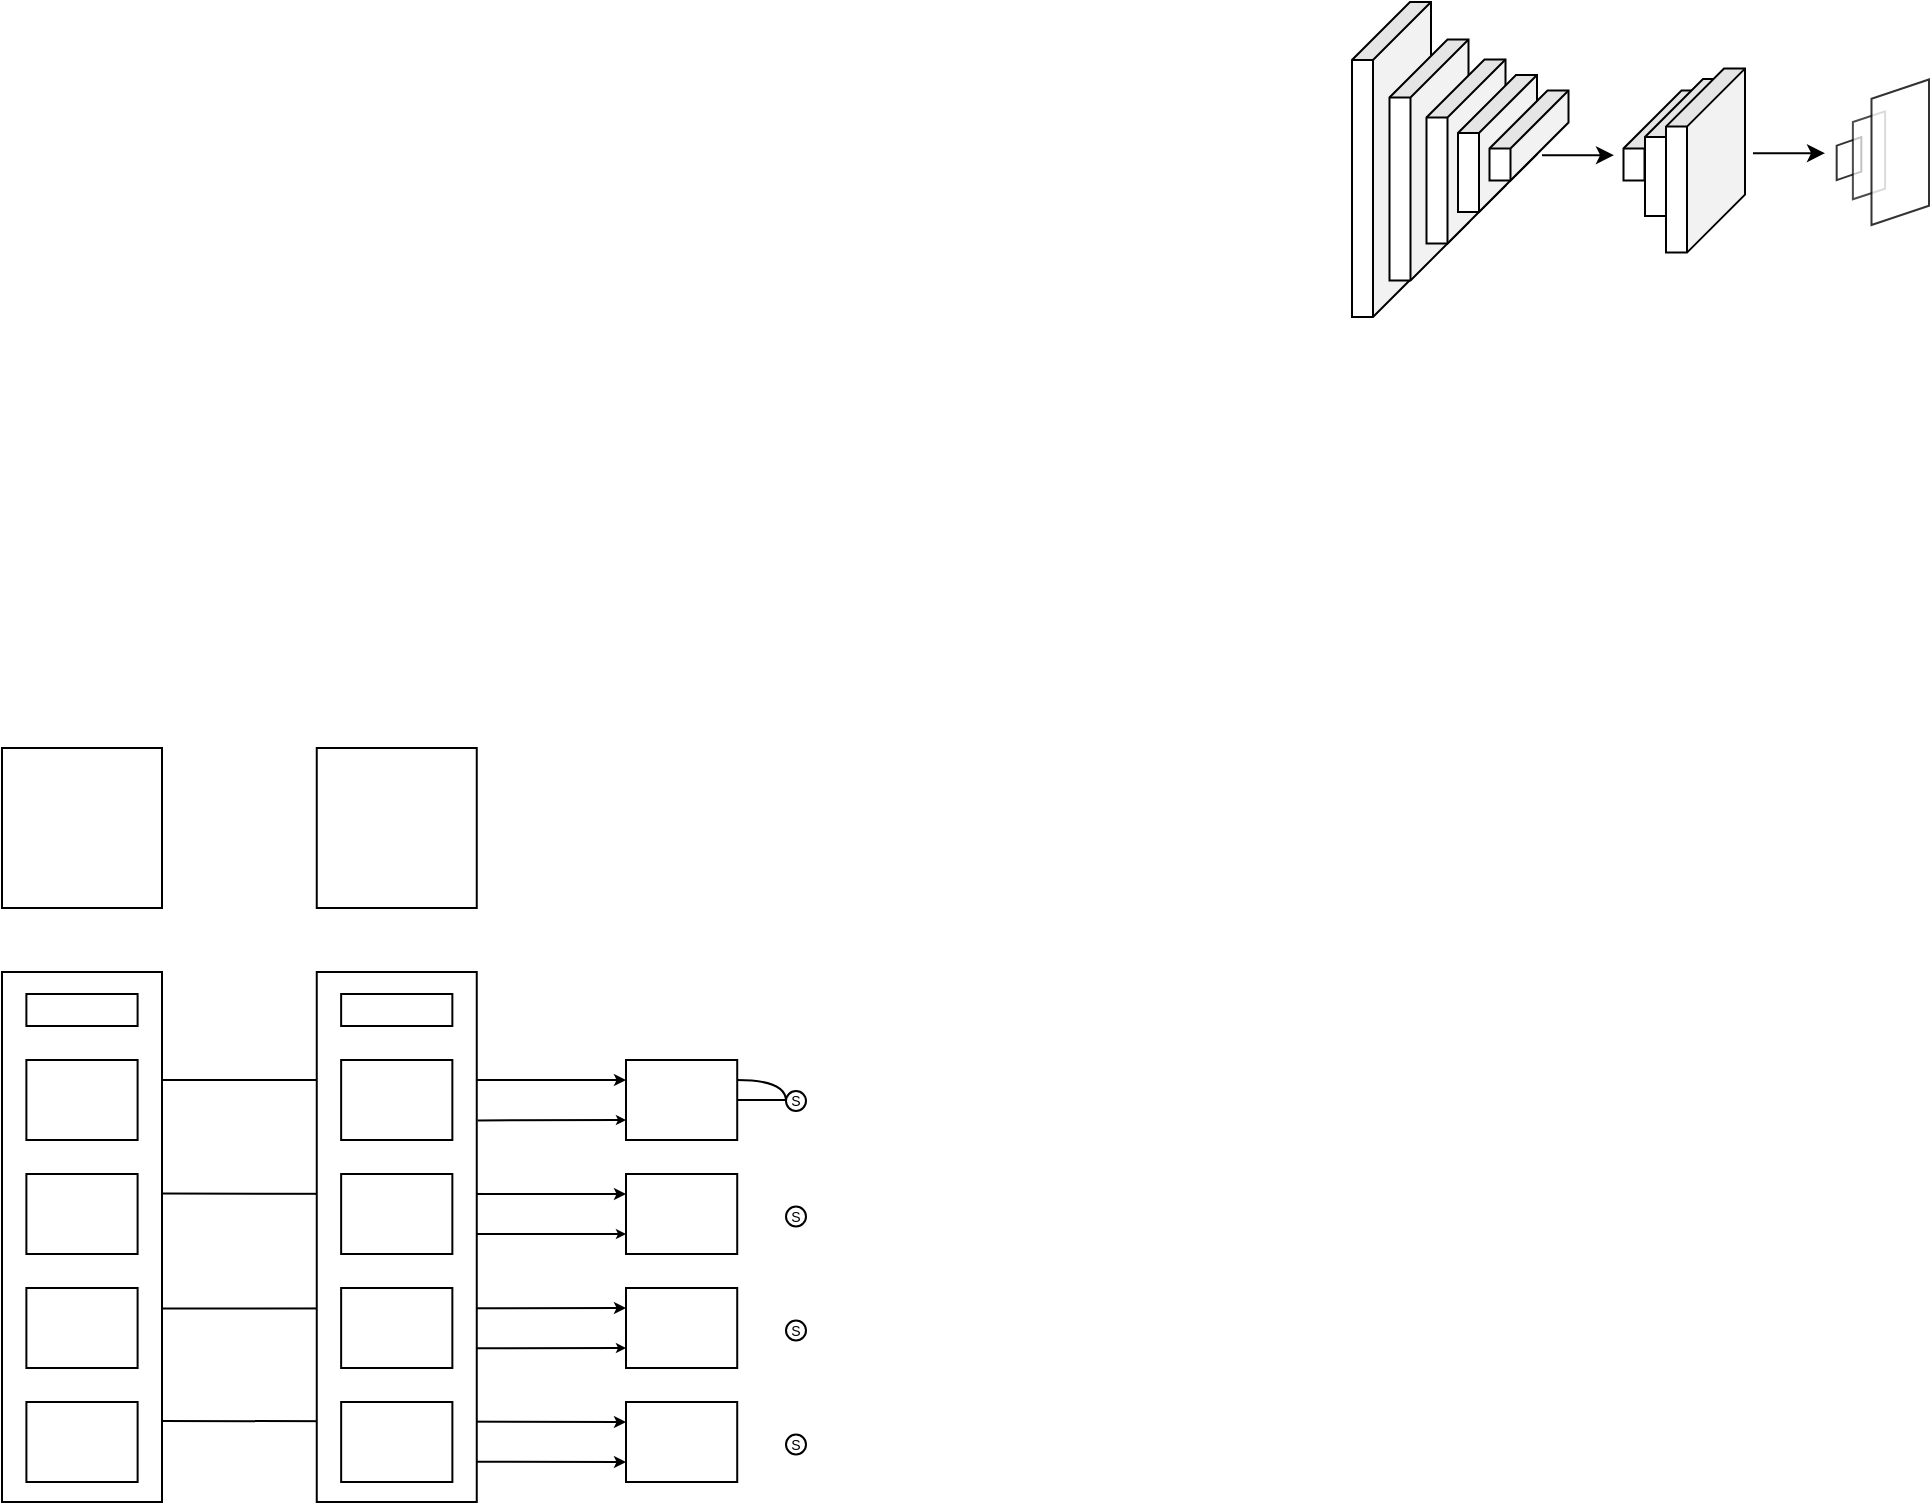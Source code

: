 <mxfile version="24.8.3">
  <diagram name="第 1 页" id="Jaq1JRCkrECC7zMK7oo5">
    <mxGraphModel dx="1458" dy="313" grid="1" gridSize="10" guides="1" tooltips="1" connect="1" arrows="1" fold="1" page="1" pageScale="1" pageWidth="827" pageHeight="1169" background="none" math="0" shadow="0">
      <root>
        <mxCell id="0" />
        <mxCell id="1" parent="0" />
        <mxCell id="ckDsBdBry1wg4cDhe6d8-78" value="" style="endArrow=classic;html=1;rounded=0;endSize=3;entryX=0;entryY=0.25;entryDx=0;entryDy=0;exitX=1.006;exitY=0.635;exitDx=0;exitDy=0;exitPerimeter=0;" edge="1" parent="1" source="ckDsBdBry1wg4cDhe6d8-23" target="ckDsBdBry1wg4cDhe6d8-30">
          <mxGeometry width="50" height="50" relative="1" as="geometry">
            <mxPoint x="-290" y="1568" as="sourcePoint" />
            <mxPoint x="30" y="1570" as="targetPoint" />
          </mxGeometry>
        </mxCell>
        <mxCell id="ckDsBdBry1wg4cDhe6d8-80" value="" style="endArrow=classic;html=1;rounded=0;endSize=3;entryX=0;entryY=0.25;entryDx=0;entryDy=0;exitX=1.004;exitY=0.847;exitDx=0;exitDy=0;exitPerimeter=0;" edge="1" parent="1" source="ckDsBdBry1wg4cDhe6d8-23" target="ckDsBdBry1wg4cDhe6d8-43">
          <mxGeometry width="50" height="50" relative="1" as="geometry">
            <mxPoint x="-290" y="1625" as="sourcePoint" />
            <mxPoint x="52.2" y="1634.86" as="targetPoint" />
          </mxGeometry>
        </mxCell>
        <mxCell id="ckDsBdBry1wg4cDhe6d8-77" value="" style="endArrow=classic;html=1;rounded=0;exitX=1;exitY=0.75;exitDx=0;exitDy=0;curved=0;strokeColor=default;strokeWidth=1;jumpStyle=none;endSize=2;entryX=0;entryY=0.75;entryDx=0;entryDy=0;" edge="1" parent="1" source="ckDsBdBry1wg4cDhe6d8-29" target="ckDsBdBry1wg4cDhe6d8-40">
          <mxGeometry width="50" height="50" relative="1" as="geometry">
            <mxPoint x="-134.62" y="1532.43" as="sourcePoint" />
            <mxPoint x="-25.62" y="1530" as="targetPoint" />
          </mxGeometry>
        </mxCell>
        <mxCell id="ckDsBdBry1wg4cDhe6d8-76" value="" style="endArrow=classic;html=1;rounded=0;endSize=3;entryX=0;entryY=0.25;entryDx=0;entryDy=0;exitX=0.999;exitY=0.418;exitDx=0;exitDy=0;exitPerimeter=0;" edge="1" parent="1" source="ckDsBdBry1wg4cDhe6d8-23" target="ckDsBdBry1wg4cDhe6d8-40">
          <mxGeometry width="50" height="50" relative="1" as="geometry">
            <mxPoint x="-290" y="1511" as="sourcePoint" />
            <mxPoint x="30" y="1510" as="targetPoint" />
          </mxGeometry>
        </mxCell>
        <mxCell id="ckDsBdBry1wg4cDhe6d8-48" value="" style="endArrow=classic;html=1;rounded=0;exitX=1;exitY=0.25;exitDx=0;exitDy=0;entryX=0;entryY=0.25;entryDx=0;entryDy=0;endSize=3;" edge="1" parent="1" target="ckDsBdBry1wg4cDhe6d8-39">
          <mxGeometry width="50" height="50" relative="1" as="geometry">
            <mxPoint x="-359.81" y="1454" as="sourcePoint" />
            <mxPoint x="-15.61" y="1454" as="targetPoint" />
          </mxGeometry>
        </mxCell>
        <mxCell id="ckDsBdBry1wg4cDhe6d8-1" value="" style="shape=cube;whiteSpace=wrap;html=1;boundedLbl=1;backgroundOutline=1;darkOpacity=0.05;darkOpacity2=0.1;size=29;rotation=90;" vertex="1" parent="1">
          <mxGeometry x="244" y="974" width="157.5" height="39.5" as="geometry" />
        </mxCell>
        <mxCell id="ckDsBdBry1wg4cDhe6d8-2" value="" style="shape=cube;whiteSpace=wrap;html=1;boundedLbl=1;backgroundOutline=1;darkOpacity=0.05;darkOpacity2=0.1;size=29;rotation=90;" vertex="1" parent="1">
          <mxGeometry x="281.25" y="974.25" width="120.5" height="39.5" as="geometry" />
        </mxCell>
        <mxCell id="ckDsBdBry1wg4cDhe6d8-3" value="" style="shape=cube;whiteSpace=wrap;html=1;boundedLbl=1;backgroundOutline=1;darkOpacity=0.05;darkOpacity2=0.1;size=29;rotation=90;" vertex="1" parent="1">
          <mxGeometry x="314" y="970" width="92" height="39.5" as="geometry" />
        </mxCell>
        <mxCell id="ckDsBdBry1wg4cDhe6d8-4" value="" style="shape=cube;whiteSpace=wrap;html=1;boundedLbl=1;backgroundOutline=1;darkOpacity=0.05;darkOpacity2=0.1;size=29;rotation=90;" vertex="1" parent="1">
          <mxGeometry x="341.5" y="966" width="68.5" height="39.5" as="geometry" />
        </mxCell>
        <mxCell id="ckDsBdBry1wg4cDhe6d8-5" value="" style="shape=cube;whiteSpace=wrap;html=1;boundedLbl=1;backgroundOutline=1;darkOpacity=0.05;darkOpacity2=0.1;size=29;rotation=90;" vertex="1" parent="1">
          <mxGeometry x="369" y="962" width="45" height="39.5" as="geometry" />
        </mxCell>
        <mxCell id="ckDsBdBry1wg4cDhe6d8-6" value="" style="shape=cube;whiteSpace=wrap;html=1;boundedLbl=1;backgroundOutline=1;darkOpacity=0.05;darkOpacity2=0.1;size=29;rotation=90;" vertex="1" parent="1">
          <mxGeometry x="436" y="962" width="45" height="39.5" as="geometry" />
        </mxCell>
        <mxCell id="ckDsBdBry1wg4cDhe6d8-7" value="" style="shape=cube;whiteSpace=wrap;html=1;boundedLbl=1;backgroundOutline=1;darkOpacity=0.05;darkOpacity2=0.1;size=29;rotation=90;" vertex="1" parent="1">
          <mxGeometry x="435" y="968" width="68.5" height="39.5" as="geometry" />
        </mxCell>
        <mxCell id="ckDsBdBry1wg4cDhe6d8-8" value="" style="shape=cube;whiteSpace=wrap;html=1;boundedLbl=1;backgroundOutline=1;darkOpacity=0.05;darkOpacity2=0.1;size=29;rotation=90;" vertex="1" parent="1">
          <mxGeometry x="446.5" y="967" width="68.5" height="37.5" as="geometry" />
        </mxCell>
        <mxCell id="ckDsBdBry1wg4cDhe6d8-9" value="" style="shape=cube;whiteSpace=wrap;html=1;boundedLbl=1;backgroundOutline=1;darkOpacity=0.05;darkOpacity2=0.1;size=29;rotation=90;" vertex="1" parent="1">
          <mxGeometry x="433.75" y="974.55" width="92" height="39.5" as="geometry" />
        </mxCell>
        <mxCell id="ckDsBdBry1wg4cDhe6d8-10" value="" style="endArrow=classic;html=1;rounded=0;" edge="1" parent="1">
          <mxGeometry width="50" height="50" relative="1" as="geometry">
            <mxPoint x="398" y="991.58" as="sourcePoint" />
            <mxPoint x="434" y="991.58" as="targetPoint" />
          </mxGeometry>
        </mxCell>
        <mxCell id="ckDsBdBry1wg4cDhe6d8-11" value="" style="endArrow=classic;html=1;rounded=0;" edge="1" parent="1">
          <mxGeometry width="50" height="50" relative="1" as="geometry">
            <mxPoint x="503.5" y="990.58" as="sourcePoint" />
            <mxPoint x="539.5" y="990.58" as="targetPoint" />
          </mxGeometry>
        </mxCell>
        <mxCell id="ckDsBdBry1wg4cDhe6d8-12" value="" style="shape=parallelogram;perimeter=parallelogramPerimeter;whiteSpace=wrap;html=1;fixedSize=1;rotation=90;flipH=1;size=4.25;opacity=80;" vertex="1" parent="1">
          <mxGeometry x="540.75" y="987.14" width="21.5" height="12.32" as="geometry" />
        </mxCell>
        <mxCell id="ckDsBdBry1wg4cDhe6d8-13" value="" style="shape=parallelogram;perimeter=parallelogramPerimeter;whiteSpace=wrap;html=1;fixedSize=1;rotation=90;flipH=1;size=5.317;textOpacity=10;opacity=70;" vertex="1" parent="1">
          <mxGeometry x="539.5" y="983.59" width="44" height="16.12" as="geometry" />
        </mxCell>
        <mxCell id="ckDsBdBry1wg4cDhe6d8-14" value="" style="shape=parallelogram;perimeter=parallelogramPerimeter;whiteSpace=wrap;html=1;fixedSize=1;rotation=90;flipH=1;size=9.625;textOpacity=0;opacity=80;" vertex="1" parent="1">
          <mxGeometry x="540.75" y="975.75" width="72.75" height="28.75" as="geometry" />
        </mxCell>
        <mxCell id="ckDsBdBry1wg4cDhe6d8-15" value="" style="whiteSpace=wrap;html=1;aspect=fixed;" vertex="1" parent="1">
          <mxGeometry x="-372" y="1288" width="80" height="80" as="geometry" />
        </mxCell>
        <mxCell id="ckDsBdBry1wg4cDhe6d8-16" value="" style="whiteSpace=wrap;html=1;aspect=fixed;" vertex="1" parent="1">
          <mxGeometry x="-214.62" y="1288" width="80" height="80" as="geometry" />
        </mxCell>
        <mxCell id="ckDsBdBry1wg4cDhe6d8-104" style="edgeStyle=orthogonalEdgeStyle;curved=1;rounded=0;orthogonalLoop=1;jettySize=auto;html=1;exitX=1;exitY=0.25;exitDx=0;exitDy=0;entryX=0;entryY=0.5;entryDx=0;entryDy=0;endArrow=none;endFill=0;" edge="1" parent="1" source="ckDsBdBry1wg4cDhe6d8-39" target="ckDsBdBry1wg4cDhe6d8-85">
          <mxGeometry relative="1" as="geometry">
            <Array as="points">
              <mxPoint x="20" y="1454" />
            </Array>
          </mxGeometry>
        </mxCell>
        <mxCell id="ckDsBdBry1wg4cDhe6d8-105" style="edgeStyle=orthogonalEdgeStyle;curved=1;rounded=0;orthogonalLoop=1;jettySize=auto;html=1;exitX=1;exitY=0.5;exitDx=0;exitDy=0;entryX=0;entryY=0.5;entryDx=0;entryDy=0;endArrow=none;endFill=0;" edge="1" parent="1" source="ckDsBdBry1wg4cDhe6d8-39" target="ckDsBdBry1wg4cDhe6d8-85">
          <mxGeometry relative="1" as="geometry" />
        </mxCell>
        <mxCell id="ckDsBdBry1wg4cDhe6d8-39" value="" style="rounded=0;whiteSpace=wrap;html=1;" vertex="1" parent="1">
          <mxGeometry x="-60.0" y="1444" width="55.61" height="40" as="geometry" />
        </mxCell>
        <mxCell id="ckDsBdBry1wg4cDhe6d8-40" value="" style="rounded=0;whiteSpace=wrap;html=1;" vertex="1" parent="1">
          <mxGeometry x="-60.0" y="1501" width="55.61" height="40" as="geometry" />
        </mxCell>
        <mxCell id="ckDsBdBry1wg4cDhe6d8-26" value="" style="rounded=0;whiteSpace=wrap;html=1;" vertex="1" parent="1">
          <mxGeometry x="-214.62" y="1400" width="80" height="265" as="geometry" />
        </mxCell>
        <mxCell id="ckDsBdBry1wg4cDhe6d8-27" value="" style="rounded=0;whiteSpace=wrap;html=1;" vertex="1" parent="1">
          <mxGeometry x="-202.43" y="1411" width="55.61" height="16" as="geometry" />
        </mxCell>
        <mxCell id="ckDsBdBry1wg4cDhe6d8-28" value="" style="rounded=0;whiteSpace=wrap;html=1;" vertex="1" parent="1">
          <mxGeometry x="-202.43" y="1444" width="55.61" height="40" as="geometry" />
        </mxCell>
        <mxCell id="ckDsBdBry1wg4cDhe6d8-29" value="" style="rounded=0;whiteSpace=wrap;html=1;" vertex="1" parent="1">
          <mxGeometry x="-202.43" y="1501" width="55.61" height="40" as="geometry" />
        </mxCell>
        <mxCell id="ckDsBdBry1wg4cDhe6d8-30" value="" style="rounded=0;whiteSpace=wrap;html=1;" vertex="1" parent="1">
          <mxGeometry x="-60.0" y="1558" width="55.61" height="40" as="geometry" />
        </mxCell>
        <mxCell id="ckDsBdBry1wg4cDhe6d8-31" value="" style="rounded=0;whiteSpace=wrap;html=1;" vertex="1" parent="1">
          <mxGeometry x="-202.42" y="1615" width="55.61" height="40" as="geometry" />
        </mxCell>
        <mxCell id="ckDsBdBry1wg4cDhe6d8-42" value="" style="rounded=0;whiteSpace=wrap;html=1;" vertex="1" parent="1">
          <mxGeometry x="-202.43" y="1558" width="55.61" height="40" as="geometry" />
        </mxCell>
        <mxCell id="ckDsBdBry1wg4cDhe6d8-23" value="" style="rounded=0;whiteSpace=wrap;html=1;" vertex="1" parent="1">
          <mxGeometry x="-372" y="1400" width="80" height="265" as="geometry" />
        </mxCell>
        <mxCell id="ckDsBdBry1wg4cDhe6d8-17" value="" style="rounded=0;whiteSpace=wrap;html=1;" vertex="1" parent="1">
          <mxGeometry x="-359.81" y="1411" width="55.61" height="16" as="geometry" />
        </mxCell>
        <mxCell id="ckDsBdBry1wg4cDhe6d8-18" value="" style="rounded=0;whiteSpace=wrap;html=1;" vertex="1" parent="1">
          <mxGeometry x="-359.81" y="1444" width="55.61" height="40" as="geometry" />
        </mxCell>
        <mxCell id="ckDsBdBry1wg4cDhe6d8-19" value="" style="rounded=0;whiteSpace=wrap;html=1;" vertex="1" parent="1">
          <mxGeometry x="-359.81" y="1501" width="55.61" height="40" as="geometry" />
        </mxCell>
        <mxCell id="ckDsBdBry1wg4cDhe6d8-20" value="" style="rounded=0;whiteSpace=wrap;html=1;" vertex="1" parent="1">
          <mxGeometry x="-359.81" y="1558" width="55.61" height="40" as="geometry" />
        </mxCell>
        <mxCell id="ckDsBdBry1wg4cDhe6d8-21" value="" style="rounded=0;whiteSpace=wrap;html=1;" vertex="1" parent="1">
          <mxGeometry x="-359.8" y="1615" width="55.61" height="40" as="geometry" />
        </mxCell>
        <mxCell id="ckDsBdBry1wg4cDhe6d8-43" value="" style="rounded=0;whiteSpace=wrap;html=1;" vertex="1" parent="1">
          <mxGeometry x="-60.0" y="1615" width="55.61" height="40" as="geometry" />
        </mxCell>
        <mxCell id="ckDsBdBry1wg4cDhe6d8-49" value="" style="endArrow=classic;html=1;rounded=0;entryX=0;entryY=0.75;entryDx=0;entryDy=0;exitX=1.005;exitY=0.28;exitDx=0;exitDy=0;exitPerimeter=0;curved=0;strokeColor=default;strokeWidth=1;jumpStyle=none;endSize=2;" edge="1" parent="1" source="ckDsBdBry1wg4cDhe6d8-26" target="ckDsBdBry1wg4cDhe6d8-39">
          <mxGeometry width="50" height="50" relative="1" as="geometry">
            <mxPoint x="-135.62" y="1474" as="sourcePoint" />
            <mxPoint x="-42.52" y="1510" as="targetPoint" />
          </mxGeometry>
        </mxCell>
        <mxCell id="ckDsBdBry1wg4cDhe6d8-79" value="" style="endArrow=classic;html=1;rounded=0;entryX=0;entryY=0.75;entryDx=0;entryDy=0;exitX=0.999;exitY=0.71;exitDx=0;exitDy=0;exitPerimeter=0;curved=0;strokeColor=default;strokeWidth=1;jumpStyle=none;endSize=2;" edge="1" parent="1" source="ckDsBdBry1wg4cDhe6d8-26" target="ckDsBdBry1wg4cDhe6d8-30">
          <mxGeometry width="50" height="50" relative="1" as="geometry">
            <mxPoint x="-134.62" y="1590" as="sourcePoint" />
            <mxPoint x="-15.62" y="1590" as="targetPoint" />
          </mxGeometry>
        </mxCell>
        <mxCell id="ckDsBdBry1wg4cDhe6d8-81" value="" style="endArrow=classic;html=1;rounded=0;endSize=3;entryX=0;entryY=0.75;entryDx=0;entryDy=0;exitX=1.001;exitY=0.924;exitDx=0;exitDy=0;exitPerimeter=0;" edge="1" parent="1" source="ckDsBdBry1wg4cDhe6d8-26" target="ckDsBdBry1wg4cDhe6d8-43">
          <mxGeometry width="50" height="50" relative="1" as="geometry">
            <mxPoint x="-125.62" y="1645" as="sourcePoint" />
            <mxPoint x="-43.62" y="1650" as="targetPoint" />
          </mxGeometry>
        </mxCell>
        <mxCell id="ckDsBdBry1wg4cDhe6d8-90" value="" style="group" vertex="1" connectable="0" parent="1">
          <mxGeometry x="20.0" y="1457" width="10" height="12.5" as="geometry" />
        </mxCell>
        <mxCell id="ckDsBdBry1wg4cDhe6d8-85" value="" style="ellipse;whiteSpace=wrap;html=1;aspect=fixed;" vertex="1" parent="ckDsBdBry1wg4cDhe6d8-90">
          <mxGeometry y="2.5" width="10" height="10" as="geometry" />
        </mxCell>
        <mxCell id="ckDsBdBry1wg4cDhe6d8-83" value="&lt;font style=&quot;font-size: 7px;&quot;&gt;S&lt;/font&gt;" style="text;html=1;align=center;verticalAlign=middle;whiteSpace=wrap;rounded=0;" vertex="1" parent="ckDsBdBry1wg4cDhe6d8-90">
          <mxGeometry x="1.88" width="6.25" height="12.5" as="geometry" />
        </mxCell>
        <mxCell id="ckDsBdBry1wg4cDhe6d8-92" value="" style="group" vertex="1" connectable="0" parent="1">
          <mxGeometry x="20.0" y="1514.75" width="10" height="12.5" as="geometry" />
        </mxCell>
        <mxCell id="ckDsBdBry1wg4cDhe6d8-93" value="" style="ellipse;whiteSpace=wrap;html=1;aspect=fixed;" vertex="1" parent="ckDsBdBry1wg4cDhe6d8-92">
          <mxGeometry y="2.5" width="10" height="10" as="geometry" />
        </mxCell>
        <mxCell id="ckDsBdBry1wg4cDhe6d8-94" value="&lt;font style=&quot;font-size: 7px;&quot;&gt;S&lt;/font&gt;" style="text;html=1;align=center;verticalAlign=middle;whiteSpace=wrap;rounded=0;" vertex="1" parent="ckDsBdBry1wg4cDhe6d8-92">
          <mxGeometry x="1.88" width="6.25" height="12.5" as="geometry" />
        </mxCell>
        <mxCell id="ckDsBdBry1wg4cDhe6d8-95" value="" style="group" vertex="1" connectable="0" parent="1">
          <mxGeometry x="20.0" y="1571.75" width="10" height="12.5" as="geometry" />
        </mxCell>
        <mxCell id="ckDsBdBry1wg4cDhe6d8-96" value="" style="ellipse;whiteSpace=wrap;html=1;aspect=fixed;" vertex="1" parent="ckDsBdBry1wg4cDhe6d8-95">
          <mxGeometry y="2.5" width="10" height="10" as="geometry" />
        </mxCell>
        <mxCell id="ckDsBdBry1wg4cDhe6d8-97" value="&lt;font style=&quot;font-size: 7px;&quot;&gt;S&lt;/font&gt;" style="text;html=1;align=center;verticalAlign=middle;whiteSpace=wrap;rounded=0;" vertex="1" parent="ckDsBdBry1wg4cDhe6d8-95">
          <mxGeometry x="1.88" width="6.25" height="12.5" as="geometry" />
        </mxCell>
        <mxCell id="ckDsBdBry1wg4cDhe6d8-98" value="" style="group" vertex="1" connectable="0" parent="1">
          <mxGeometry x="20.0" y="1628.75" width="10" height="12.5" as="geometry" />
        </mxCell>
        <mxCell id="ckDsBdBry1wg4cDhe6d8-99" value="" style="ellipse;whiteSpace=wrap;html=1;aspect=fixed;" vertex="1" parent="ckDsBdBry1wg4cDhe6d8-98">
          <mxGeometry y="2.5" width="10" height="10" as="geometry" />
        </mxCell>
        <mxCell id="ckDsBdBry1wg4cDhe6d8-100" value="&lt;font style=&quot;font-size: 7px;&quot;&gt;S&lt;/font&gt;" style="text;html=1;align=center;verticalAlign=middle;whiteSpace=wrap;rounded=0;" vertex="1" parent="ckDsBdBry1wg4cDhe6d8-98">
          <mxGeometry x="1.88" width="6.25" height="12.5" as="geometry" />
        </mxCell>
      </root>
    </mxGraphModel>
  </diagram>
</mxfile>
